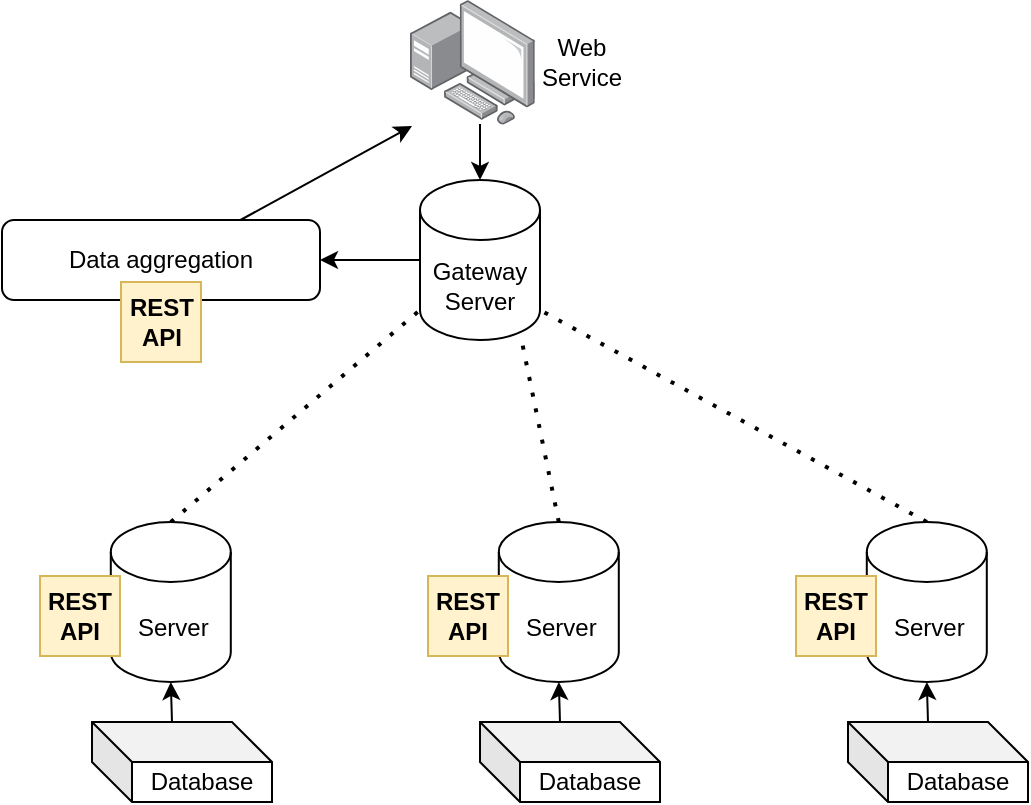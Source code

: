 <mxfile version="21.1.8" type="github">
  <diagram name="Página-1" id="CtlrdSI2o06RTQfn9YSl">
    <mxGraphModel dx="954" dy="557" grid="1" gridSize="10" guides="1" tooltips="1" connect="1" arrows="1" fold="1" page="1" pageScale="1" pageWidth="827" pageHeight="1169" math="0" shadow="0">
      <root>
        <mxCell id="0" />
        <mxCell id="1" parent="0" />
        <mxCell id="yk47R2D5oQETQdjR1O5m-3" value="" style="image;points=[];aspect=fixed;html=1;align=center;shadow=0;dashed=0;image=img/lib/allied_telesis/computer_and_terminals/Personal_Computer_with_Server.svg;" parent="1" vertex="1">
          <mxGeometry x="384" y="19" width="62.4" height="62.4" as="geometry" />
        </mxCell>
        <mxCell id="yk47R2D5oQETQdjR1O5m-4" value="Gateway Server" style="shape=cylinder3;whiteSpace=wrap;html=1;boundedLbl=1;backgroundOutline=1;size=15;" parent="1" vertex="1">
          <mxGeometry x="389" y="109" width="60" height="80" as="geometry" />
        </mxCell>
        <mxCell id="yk47R2D5oQETQdjR1O5m-43" value="Data aggregation" style="rounded=1;whiteSpace=wrap;html=1;" parent="1" vertex="1">
          <mxGeometry x="180" y="129" width="159" height="40" as="geometry" />
        </mxCell>
        <mxCell id="yk47R2D5oQETQdjR1O5m-50" value="" style="endArrow=none;dashed=1;html=1;dashPattern=1 3;strokeWidth=2;rounded=0;exitX=0.5;exitY=0;exitDx=0;exitDy=0;exitPerimeter=0;entryX=0;entryY=1;entryDx=0;entryDy=-15;entryPerimeter=0;" parent="1" source="2MXUfDKV3gL14B-CWtSG-14" target="yk47R2D5oQETQdjR1O5m-4" edge="1">
          <mxGeometry width="50" height="50" relative="1" as="geometry">
            <mxPoint x="283.4" y="280" as="sourcePoint" />
            <mxPoint x="440" y="190" as="targetPoint" />
          </mxGeometry>
        </mxCell>
        <mxCell id="yk47R2D5oQETQdjR1O5m-51" value="" style="endArrow=none;dashed=1;html=1;dashPattern=1 3;strokeWidth=2;rounded=0;exitX=0.5;exitY=0;exitDx=0;exitDy=0;exitPerimeter=0;" parent="1" source="2MXUfDKV3gL14B-CWtSG-8" edge="1">
          <mxGeometry width="50" height="50" relative="1" as="geometry">
            <mxPoint x="477.4" y="280" as="sourcePoint" />
            <mxPoint x="440" y="190" as="targetPoint" />
          </mxGeometry>
        </mxCell>
        <mxCell id="yk47R2D5oQETQdjR1O5m-52" value="" style="endArrow=none;dashed=1;html=1;dashPattern=1 3;strokeWidth=2;rounded=0;exitX=0.5;exitY=0;exitDx=0;exitDy=0;exitPerimeter=0;entryX=1;entryY=1;entryDx=0;entryDy=-15;entryPerimeter=0;" parent="1" source="yk47R2D5oQETQdjR1O5m-8" target="yk47R2D5oQETQdjR1O5m-4" edge="1">
          <mxGeometry width="50" height="50" relative="1" as="geometry">
            <mxPoint x="390" y="240" as="sourcePoint" />
            <mxPoint x="440" y="190" as="targetPoint" />
          </mxGeometry>
        </mxCell>
        <mxCell id="yk47R2D5oQETQdjR1O5m-53" value="" style="endArrow=classic;html=1;rounded=0;exitX=0.561;exitY=0.994;exitDx=0;exitDy=0;exitPerimeter=0;entryX=0.5;entryY=0;entryDx=0;entryDy=0;entryPerimeter=0;" parent="1" source="yk47R2D5oQETQdjR1O5m-3" target="yk47R2D5oQETQdjR1O5m-4" edge="1">
          <mxGeometry width="50" height="50" relative="1" as="geometry">
            <mxPoint x="390" y="240" as="sourcePoint" />
            <mxPoint x="440" y="190" as="targetPoint" />
          </mxGeometry>
        </mxCell>
        <mxCell id="yk47R2D5oQETQdjR1O5m-54" value="" style="endArrow=classic;html=1;rounded=0;entryX=1;entryY=0.5;entryDx=0;entryDy=0;exitX=0;exitY=0.5;exitDx=0;exitDy=0;exitPerimeter=0;" parent="1" source="yk47R2D5oQETQdjR1O5m-4" target="yk47R2D5oQETQdjR1O5m-43" edge="1">
          <mxGeometry width="50" height="50" relative="1" as="geometry">
            <mxPoint x="390" y="240" as="sourcePoint" />
            <mxPoint x="440" y="190" as="targetPoint" />
          </mxGeometry>
        </mxCell>
        <mxCell id="yk47R2D5oQETQdjR1O5m-55" value="" style="endArrow=classic;html=1;rounded=0;exitX=0.75;exitY=0;exitDx=0;exitDy=0;entryX=0.016;entryY=1.01;entryDx=0;entryDy=0;entryPerimeter=0;" parent="1" source="yk47R2D5oQETQdjR1O5m-43" target="yk47R2D5oQETQdjR1O5m-3" edge="1">
          <mxGeometry width="50" height="50" relative="1" as="geometry">
            <mxPoint x="390" y="240" as="sourcePoint" />
            <mxPoint x="440" y="190" as="targetPoint" />
          </mxGeometry>
        </mxCell>
        <mxCell id="yk47R2D5oQETQdjR1O5m-56" value="Web Service" style="text;html=1;strokeColor=none;fillColor=none;align=center;verticalAlign=middle;whiteSpace=wrap;rounded=0;" parent="1" vertex="1">
          <mxGeometry x="439.7" y="35.2" width="60" height="30" as="geometry" />
        </mxCell>
        <mxCell id="yk47R2D5oQETQdjR1O5m-57" value="&lt;b&gt;REST API&lt;/b&gt;" style="whiteSpace=wrap;html=1;aspect=fixed;fillColor=#fff2cc;strokeColor=#d6b656;" parent="1" vertex="1">
          <mxGeometry x="239.5" y="160" width="40" height="40" as="geometry" />
        </mxCell>
        <mxCell id="2MXUfDKV3gL14B-CWtSG-1" value="" style="group" vertex="1" connectable="0" parent="1">
          <mxGeometry x="577" y="280" width="116" height="140" as="geometry" />
        </mxCell>
        <mxCell id="yk47R2D5oQETQdjR1O5m-8" value="&amp;nbsp;Server" style="shape=cylinder3;whiteSpace=wrap;html=1;boundedLbl=1;backgroundOutline=1;size=15;" parent="2MXUfDKV3gL14B-CWtSG-1" vertex="1">
          <mxGeometry x="35.4" width="60" height="80" as="geometry" />
        </mxCell>
        <mxCell id="yk47R2D5oQETQdjR1O5m-17" value="Database" style="shape=cube;whiteSpace=wrap;html=1;boundedLbl=1;backgroundOutline=1;darkOpacity=0.05;darkOpacity2=0.1;" parent="2MXUfDKV3gL14B-CWtSG-1" vertex="1">
          <mxGeometry x="26" y="100" width="90" height="40" as="geometry" />
        </mxCell>
        <mxCell id="yk47R2D5oQETQdjR1O5m-24" value="" style="endArrow=classic;html=1;rounded=0;exitX=0;exitY=0;exitDx=40;exitDy=0;exitPerimeter=0;entryX=0.5;entryY=1;entryDx=0;entryDy=0;entryPerimeter=0;" parent="2MXUfDKV3gL14B-CWtSG-1" source="yk47R2D5oQETQdjR1O5m-17" target="yk47R2D5oQETQdjR1O5m-8" edge="1">
          <mxGeometry width="50" height="50" relative="1" as="geometry">
            <mxPoint x="-127" y="20" as="sourcePoint" />
            <mxPoint x="-18" y="65" as="targetPoint" />
          </mxGeometry>
        </mxCell>
        <mxCell id="yk47R2D5oQETQdjR1O5m-60" value="&lt;b&gt;REST API&lt;/b&gt;" style="whiteSpace=wrap;html=1;aspect=fixed;fillColor=#fff2cc;strokeColor=#d6b656;" parent="2MXUfDKV3gL14B-CWtSG-1" vertex="1">
          <mxGeometry y="27" width="40" height="40" as="geometry" />
        </mxCell>
        <mxCell id="2MXUfDKV3gL14B-CWtSG-7" value="" style="group" vertex="1" connectable="0" parent="1">
          <mxGeometry x="393" y="280" width="116" height="140" as="geometry" />
        </mxCell>
        <mxCell id="2MXUfDKV3gL14B-CWtSG-8" value="&amp;nbsp;Server" style="shape=cylinder3;whiteSpace=wrap;html=1;boundedLbl=1;backgroundOutline=1;size=15;" vertex="1" parent="2MXUfDKV3gL14B-CWtSG-7">
          <mxGeometry x="35.4" width="60" height="80" as="geometry" />
        </mxCell>
        <mxCell id="2MXUfDKV3gL14B-CWtSG-9" value="Database" style="shape=cube;whiteSpace=wrap;html=1;boundedLbl=1;backgroundOutline=1;darkOpacity=0.05;darkOpacity2=0.1;" vertex="1" parent="2MXUfDKV3gL14B-CWtSG-7">
          <mxGeometry x="26" y="100" width="90" height="40" as="geometry" />
        </mxCell>
        <mxCell id="2MXUfDKV3gL14B-CWtSG-10" value="" style="endArrow=classic;html=1;rounded=0;exitX=0;exitY=0;exitDx=40;exitDy=0;exitPerimeter=0;entryX=0.5;entryY=1;entryDx=0;entryDy=0;entryPerimeter=0;" edge="1" parent="2MXUfDKV3gL14B-CWtSG-7" source="2MXUfDKV3gL14B-CWtSG-9" target="2MXUfDKV3gL14B-CWtSG-8">
          <mxGeometry width="50" height="50" relative="1" as="geometry">
            <mxPoint x="-127" y="20" as="sourcePoint" />
            <mxPoint x="-18" y="65" as="targetPoint" />
          </mxGeometry>
        </mxCell>
        <mxCell id="2MXUfDKV3gL14B-CWtSG-11" value="&lt;b&gt;REST API&lt;/b&gt;" style="whiteSpace=wrap;html=1;aspect=fixed;fillColor=#fff2cc;strokeColor=#d6b656;" vertex="1" parent="2MXUfDKV3gL14B-CWtSG-7">
          <mxGeometry y="27" width="40" height="40" as="geometry" />
        </mxCell>
        <mxCell id="2MXUfDKV3gL14B-CWtSG-13" value="" style="group" vertex="1" connectable="0" parent="1">
          <mxGeometry x="199" y="280" width="116" height="140" as="geometry" />
        </mxCell>
        <mxCell id="2MXUfDKV3gL14B-CWtSG-14" value="&amp;nbsp;Server" style="shape=cylinder3;whiteSpace=wrap;html=1;boundedLbl=1;backgroundOutline=1;size=15;" vertex="1" parent="2MXUfDKV3gL14B-CWtSG-13">
          <mxGeometry x="35.4" width="60" height="80" as="geometry" />
        </mxCell>
        <mxCell id="2MXUfDKV3gL14B-CWtSG-15" value="Database" style="shape=cube;whiteSpace=wrap;html=1;boundedLbl=1;backgroundOutline=1;darkOpacity=0.05;darkOpacity2=0.1;" vertex="1" parent="2MXUfDKV3gL14B-CWtSG-13">
          <mxGeometry x="26" y="100" width="90" height="40" as="geometry" />
        </mxCell>
        <mxCell id="2MXUfDKV3gL14B-CWtSG-16" value="" style="endArrow=classic;html=1;rounded=0;exitX=0;exitY=0;exitDx=40;exitDy=0;exitPerimeter=0;entryX=0.5;entryY=1;entryDx=0;entryDy=0;entryPerimeter=0;" edge="1" parent="2MXUfDKV3gL14B-CWtSG-13" source="2MXUfDKV3gL14B-CWtSG-15" target="2MXUfDKV3gL14B-CWtSG-14">
          <mxGeometry width="50" height="50" relative="1" as="geometry">
            <mxPoint x="-127" y="20" as="sourcePoint" />
            <mxPoint x="-18" y="65" as="targetPoint" />
          </mxGeometry>
        </mxCell>
        <mxCell id="2MXUfDKV3gL14B-CWtSG-17" value="&lt;b&gt;REST API&lt;/b&gt;" style="whiteSpace=wrap;html=1;aspect=fixed;fillColor=#fff2cc;strokeColor=#d6b656;" vertex="1" parent="2MXUfDKV3gL14B-CWtSG-13">
          <mxGeometry y="27" width="40" height="40" as="geometry" />
        </mxCell>
      </root>
    </mxGraphModel>
  </diagram>
</mxfile>
